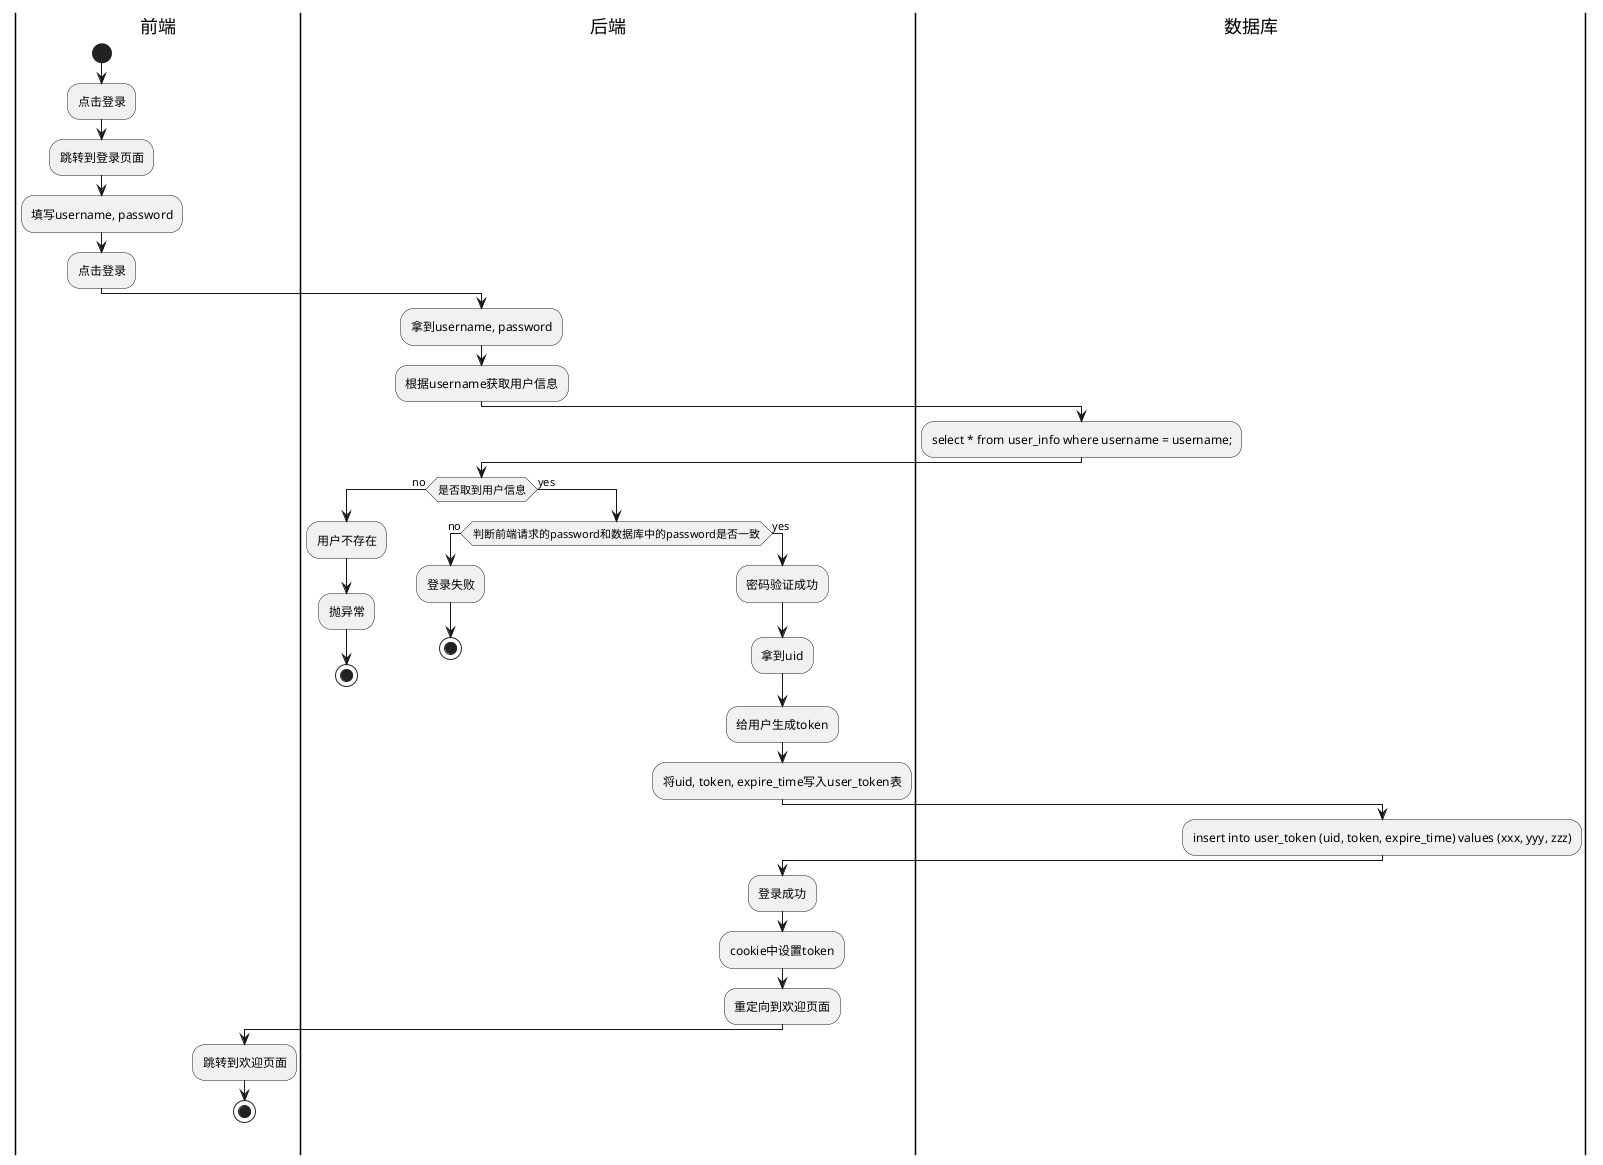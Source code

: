 @startuml
'https://plantuml.com/activity-diagram-beta

|前端|
start
:点击登录;
:跳转到登录页面;
:填写username, password;
:点击登录;
|后端|
:拿到username, password;
:根据username获取用户信息;
|数据库|
:select * from user_info where username = username;;
|后端|
if (是否取到用户信息) then (no)
    :用户不存在;
    :抛异常;
    stop
else (yes)
if (判断前端请求的password和数据库中的password是否一致) then (no)
    :登录失败;
    stop
else (yes)
:密码验证成功;
:拿到uid;
:给用户生成token;
:将uid, token, expire_time写入user_token表;
|数据库|
:insert into user_token (uid, token, expire_time) values (xxx, yyy, zzz);
|后端|
:登录成功;
:cookie中设置token;
:重定向到欢迎页面;
|前端|
:跳转到欢迎页面;
stop

@enduml
